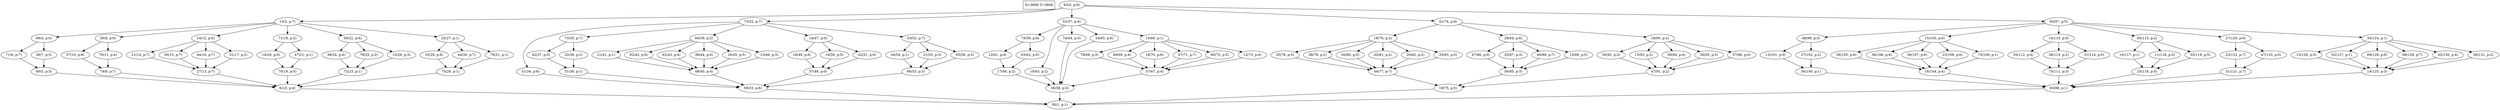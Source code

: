 digraph Task {
i [shape=box, label="D=3606 T=3606"]; 
0 [label="62(0, p:0)"];
1 [label="50(1, p:1)"];
2 [label="13(2, p:7)"];
3 [label="61(3, p:4)"];
4 [label="68(4, p:0)"];
5 [label="40(5, p:3)"];
6 [label="71(6, p:7)"];
7 [label="38(7, p:3)"];
8 [label="39(8, p:0)"];
9 [label="74(9, p:7)"];
10 [label="57(10, p:6)"];
11 [label="70(11, p:4)"];
12 [label="24(12, p:0)"];
13 [label="27(13, p:7)"];
14 [label="21(14, p:7)"];
15 [label="30(15, p:7)"];
16 [label="44(16, p:7)"];
17 [label="31(17, p:2)"];
18 [label="71(18, p:2)"];
19 [label="70(19, p:5)"];
20 [label="14(20, p:0)"];
21 [label="47(21, p:1)"];
22 [label="59(22, p:6)"];
23 [label="72(23, p:1)"];
24 [label="36(24, p:4)"];
25 [label="79(25, p:2)"];
26 [label="15(26, p:3)"];
27 [label="25(27, p:1)"];
28 [label="75(28, p:1)"];
29 [label="33(29, p:6)"];
30 [label="44(30, p:7)"];
31 [label="70(31, p:1)"];
32 [label="73(32, p:7)"];
33 [label="59(33, p:6)"];
34 [label="51(34, p:6)"];
35 [label="73(35, p:7)"];
36 [label="31(36, p:1)"];
37 [label="42(37, p:5)"];
38 [label="32(38, p:2)"];
39 [label="60(39, p:2)"];
40 [label="48(40, p:4)"];
41 [label="21(41, p:1)"];
42 [label="62(42, p:6)"];
43 [label="62(43, p:4)"];
44 [label="38(44, p:0)"];
45 [label="16(45, p:5)"];
46 [label="13(46, p:3)"];
47 [label="14(47, p:0)"];
48 [label="37(48, p:0)"];
49 [label="16(49, p:6)"];
50 [label="16(50, p:5)"];
51 [label="42(51, p:0)"];
52 [label="53(52, p:7)"];
53 [label="66(53, p:3)"];
54 [label="34(54, p:1)"];
55 [label="21(55, p:3)"];
56 [label="65(56, p:5)"];
57 [label="52(57, p:4)"];
58 [label="36(58, p:5)"];
59 [label="73(59, p:6)"];
60 [label="17(60, p:2)"];
61 [label="12(61, p:4)"];
62 [label="63(62, p:0)"];
63 [label="10(63, p:2)"];
64 [label="74(64, p:3)"];
65 [label="34(65, p:6)"];
66 [label="15(66, p:1)"];
67 [label="37(67, p:4)"];
68 [label="78(68, p:3)"];
69 [label="49(69, p:4)"];
70 [label="18(70, p:6)"];
71 [label="47(71, p:7)"];
72 [label="60(72, p:5)"];
73 [label="12(73, p:4)"];
74 [label="41(74, p:4)"];
75 [label="19(75, p:5)"];
76 [label="18(76, p:2)"];
77 [label="44(77, p:7)"];
78 [label="35(78, p:5)"];
79 [label="58(79, p:2)"];
80 [label="50(80, p:5)"];
81 [label="42(81, p:2)"];
82 [label="20(82, p:2)"];
83 [label="35(83, p:5)"];
84 [label="28(84, p:6)"];
85 [label="56(85, p:3)"];
86 [label="47(86, p:0)"];
87 [label="25(87, p:3)"];
88 [label="40(88, p:7)"];
89 [label="15(89, p:5)"];
90 [label="18(90, p:2)"];
91 [label="47(91, p:2)"];
92 [label="30(92, p:2)"];
93 [label="13(93, p:2)"];
94 [label="59(94, p:4)"];
95 [label="36(95, p:5)"];
96 [label="37(96, p:0)"];
97 [label="65(97, p:5)"];
98 [label="63(98, p:1)"];
99 [label="48(99, p:3)"];
100 [label="34(100, p:1)"];
101 [label="13(101, p:0)"];
102 [label="27(102, p:2)"];
103 [label="15(103, p:6)"];
104 [label="16(104, p:4)"];
105 [label="58(105, p:6)"];
106 [label="36(106, p:4)"];
107 [label="36(107, p:6)"];
108 [label="23(108, p:6)"];
109 [label="73(109, p:1)"];
110 [label="14(110, p:0)"];
111 [label="75(111, p:3)"];
112 [label="35(112, p:4)"];
113 [label="36(113, p:2)"];
114 [label="31(114, p:0)"];
115 [label="65(115, p:2)"];
116 [label="25(116, p:5)"];
117 [label="10(117, p:1)"];
118 [label="11(118, p:5)"];
119 [label="55(119, p:5)"];
120 [label="27(120, p:6)"];
121 [label="31(121, p:7)"];
122 [label="23(122, p:7)"];
123 [label="47(123, p:0)"];
124 [label="35(124, p:1)"];
125 [label="14(125, p:3)"];
126 [label="15(126, p:5)"];
127 [label="62(127, p:1)"];
128 [label="69(128, p:0)"];
129 [label="69(129, p:7)"];
130 [label="42(130, p:4)"];
131 [label="36(131, p:2)"];
0 -> 2;
0 -> 32;
0 -> 57;
0 -> 74;
0 -> 97;
2 -> 4;
2 -> 8;
2 -> 12;
2 -> 18;
2 -> 22;
2 -> 27;
3 -> 1;
4 -> 6;
4 -> 7;
5 -> 3;
6 -> 5;
7 -> 5;
8 -> 10;
8 -> 11;
9 -> 3;
10 -> 9;
11 -> 9;
12 -> 14;
12 -> 15;
12 -> 16;
12 -> 17;
13 -> 3;
14 -> 13;
15 -> 13;
16 -> 13;
17 -> 13;
18 -> 20;
18 -> 21;
19 -> 3;
20 -> 19;
21 -> 19;
22 -> 24;
22 -> 25;
22 -> 26;
23 -> 3;
24 -> 23;
25 -> 23;
26 -> 23;
27 -> 29;
27 -> 30;
27 -> 31;
28 -> 3;
29 -> 28;
30 -> 28;
31 -> 28;
32 -> 34;
32 -> 35;
32 -> 39;
32 -> 47;
32 -> 52;
33 -> 1;
34 -> 33;
35 -> 37;
35 -> 38;
36 -> 33;
37 -> 36;
38 -> 36;
39 -> 41;
39 -> 42;
39 -> 43;
39 -> 44;
39 -> 45;
39 -> 46;
40 -> 33;
41 -> 40;
42 -> 40;
43 -> 40;
44 -> 40;
45 -> 40;
46 -> 40;
47 -> 49;
47 -> 50;
47 -> 51;
48 -> 33;
49 -> 48;
50 -> 48;
51 -> 48;
52 -> 54;
52 -> 55;
52 -> 56;
53 -> 33;
54 -> 53;
55 -> 53;
56 -> 53;
57 -> 59;
57 -> 63;
57 -> 64;
57 -> 65;
57 -> 66;
58 -> 1;
59 -> 61;
59 -> 62;
60 -> 58;
61 -> 60;
62 -> 60;
63 -> 58;
64 -> 58;
65 -> 58;
66 -> 68;
66 -> 69;
66 -> 70;
66 -> 71;
66 -> 72;
66 -> 73;
67 -> 58;
68 -> 67;
69 -> 67;
70 -> 67;
71 -> 67;
72 -> 67;
73 -> 67;
74 -> 76;
74 -> 84;
74 -> 90;
75 -> 1;
76 -> 78;
76 -> 79;
76 -> 80;
76 -> 81;
76 -> 82;
76 -> 83;
77 -> 75;
78 -> 77;
79 -> 77;
80 -> 77;
81 -> 77;
82 -> 77;
83 -> 77;
84 -> 86;
84 -> 87;
84 -> 88;
84 -> 89;
85 -> 75;
86 -> 85;
87 -> 85;
88 -> 85;
89 -> 85;
90 -> 92;
90 -> 93;
90 -> 94;
90 -> 95;
90 -> 96;
91 -> 75;
92 -> 91;
93 -> 91;
94 -> 91;
95 -> 91;
96 -> 91;
97 -> 99;
97 -> 103;
97 -> 110;
97 -> 115;
97 -> 120;
97 -> 124;
98 -> 1;
99 -> 101;
99 -> 102;
100 -> 98;
101 -> 100;
102 -> 100;
103 -> 105;
103 -> 106;
103 -> 107;
103 -> 108;
103 -> 109;
104 -> 98;
105 -> 104;
106 -> 104;
107 -> 104;
108 -> 104;
109 -> 104;
110 -> 112;
110 -> 113;
110 -> 114;
111 -> 98;
112 -> 111;
113 -> 111;
114 -> 111;
115 -> 117;
115 -> 118;
115 -> 119;
116 -> 98;
117 -> 116;
118 -> 116;
119 -> 116;
120 -> 122;
120 -> 123;
121 -> 98;
122 -> 121;
123 -> 121;
124 -> 126;
124 -> 127;
124 -> 128;
124 -> 129;
124 -> 130;
124 -> 131;
125 -> 98;
126 -> 125;
127 -> 125;
128 -> 125;
129 -> 125;
130 -> 125;
131 -> 125;
}